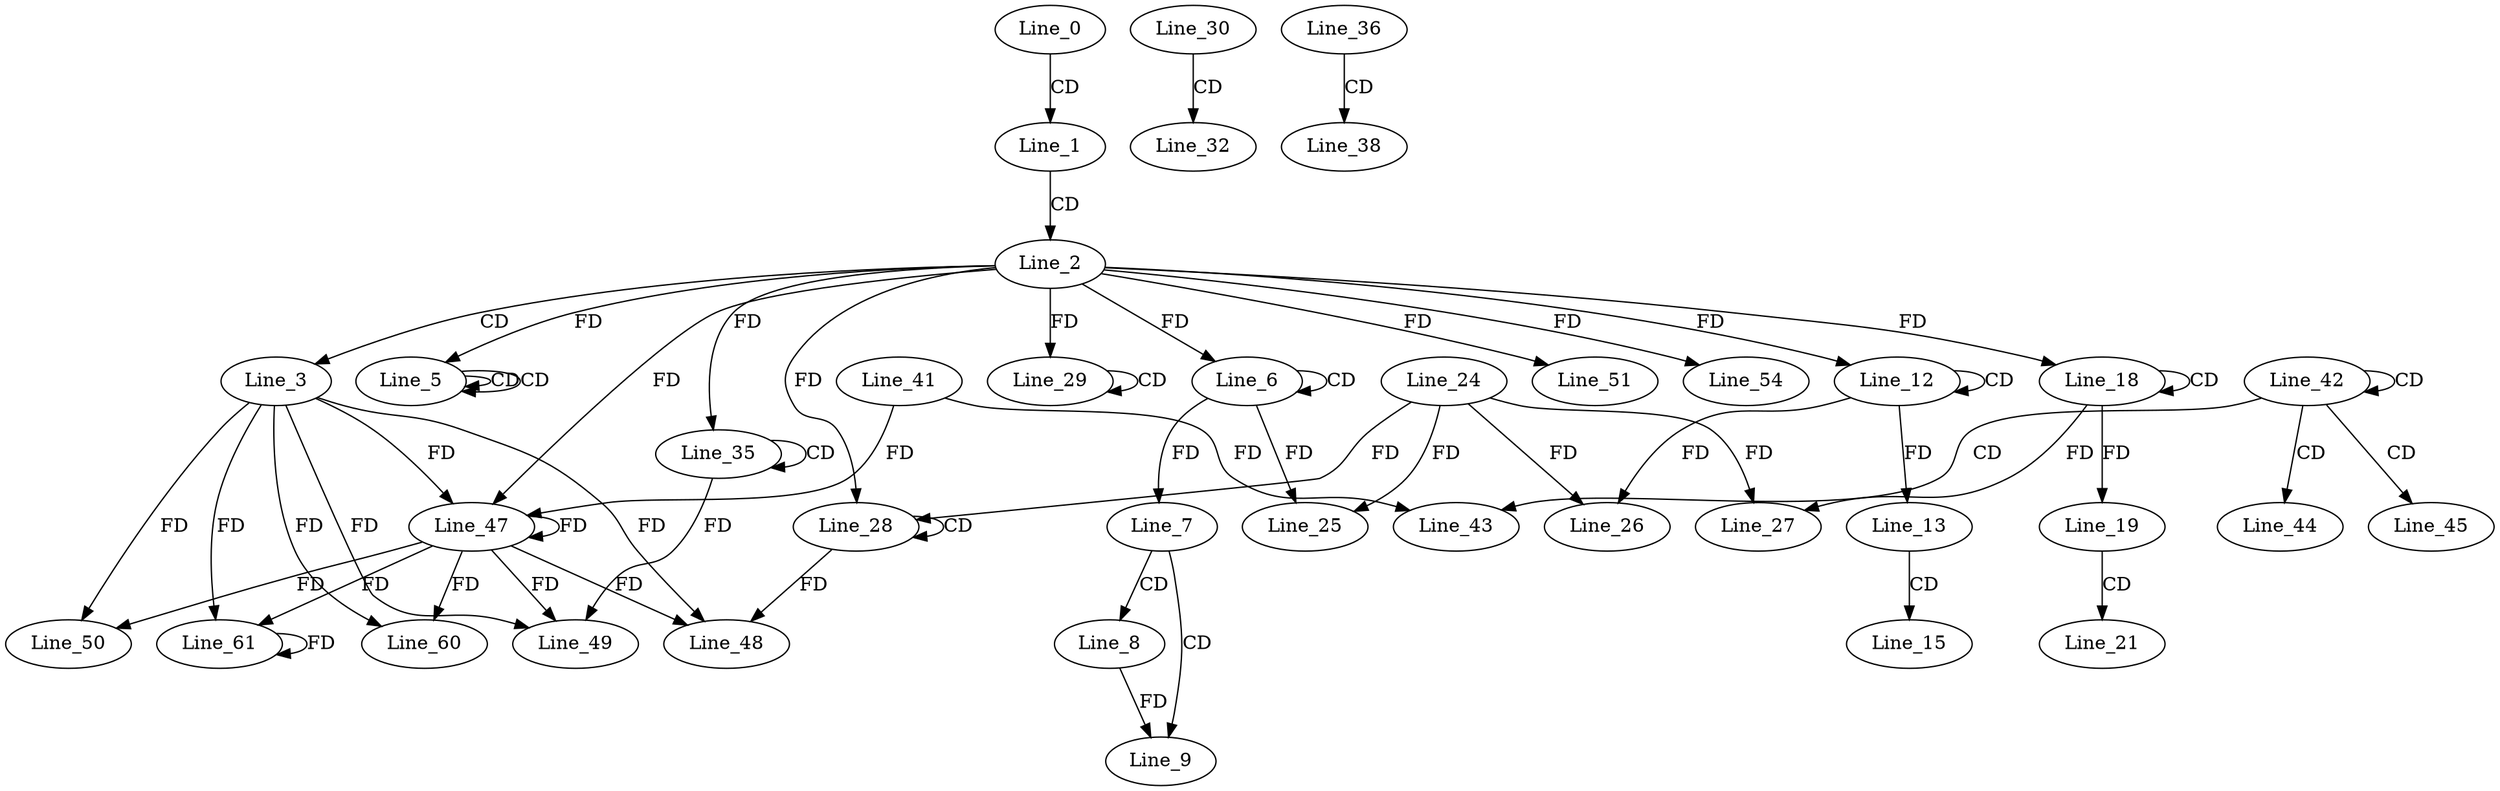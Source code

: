 digraph G {
  Line_0;
  Line_1;
  Line_2;
  Line_3;
  Line_5;
  Line_5;
  Line_5;
  Line_5;
  Line_6;
  Line_6;
  Line_7;
  Line_8;
  Line_9;
  Line_12;
  Line_12;
  Line_13;
  Line_15;
  Line_18;
  Line_18;
  Line_19;
  Line_21;
  Line_24;
  Line_25;
  Line_26;
  Line_27;
  Line_28;
  Line_28;
  Line_29;
  Line_29;
  Line_30;
  Line_32;
  Line_35;
  Line_35;
  Line_36;
  Line_38;
  Line_42;
  Line_42;
  Line_43;
  Line_41;
  Line_44;
  Line_45;
  Line_47;
  Line_47;
  Line_48;
  Line_49;
  Line_50;
  Line_51;
  Line_54;
  Line_60;
  Line_61;
  Line_0 -> Line_1 [ label="CD" ];
  Line_1 -> Line_2 [ label="CD" ];
  Line_2 -> Line_3 [ label="CD" ];
  Line_5 -> Line_5 [ label="CD" ];
  Line_5 -> Line_5 [ label="CD" ];
  Line_2 -> Line_5 [ label="FD" ];
  Line_6 -> Line_6 [ label="CD" ];
  Line_2 -> Line_6 [ label="FD" ];
  Line_6 -> Line_7 [ label="FD" ];
  Line_7 -> Line_8 [ label="CD" ];
  Line_7 -> Line_9 [ label="CD" ];
  Line_8 -> Line_9 [ label="FD" ];
  Line_12 -> Line_12 [ label="CD" ];
  Line_2 -> Line_12 [ label="FD" ];
  Line_12 -> Line_13 [ label="FD" ];
  Line_13 -> Line_15 [ label="CD" ];
  Line_18 -> Line_18 [ label="CD" ];
  Line_2 -> Line_18 [ label="FD" ];
  Line_18 -> Line_19 [ label="FD" ];
  Line_19 -> Line_21 [ label="CD" ];
  Line_24 -> Line_25 [ label="FD" ];
  Line_6 -> Line_25 [ label="FD" ];
  Line_24 -> Line_26 [ label="FD" ];
  Line_12 -> Line_26 [ label="FD" ];
  Line_24 -> Line_27 [ label="FD" ];
  Line_18 -> Line_27 [ label="FD" ];
  Line_28 -> Line_28 [ label="CD" ];
  Line_2 -> Line_28 [ label="FD" ];
  Line_24 -> Line_28 [ label="FD" ];
  Line_29 -> Line_29 [ label="CD" ];
  Line_2 -> Line_29 [ label="FD" ];
  Line_30 -> Line_32 [ label="CD" ];
  Line_35 -> Line_35 [ label="CD" ];
  Line_2 -> Line_35 [ label="FD" ];
  Line_36 -> Line_38 [ label="CD" ];
  Line_42 -> Line_42 [ label="CD" ];
  Line_42 -> Line_43 [ label="CD" ];
  Line_41 -> Line_43 [ label="FD" ];
  Line_42 -> Line_44 [ label="CD" ];
  Line_42 -> Line_45 [ label="CD" ];
  Line_3 -> Line_47 [ label="FD" ];
  Line_47 -> Line_47 [ label="FD" ];
  Line_2 -> Line_47 [ label="FD" ];
  Line_41 -> Line_47 [ label="FD" ];
  Line_3 -> Line_48 [ label="FD" ];
  Line_47 -> Line_48 [ label="FD" ];
  Line_28 -> Line_48 [ label="FD" ];
  Line_3 -> Line_49 [ label="FD" ];
  Line_47 -> Line_49 [ label="FD" ];
  Line_35 -> Line_49 [ label="FD" ];
  Line_3 -> Line_50 [ label="FD" ];
  Line_47 -> Line_50 [ label="FD" ];
  Line_2 -> Line_51 [ label="FD" ];
  Line_2 -> Line_54 [ label="FD" ];
  Line_3 -> Line_60 [ label="FD" ];
  Line_47 -> Line_60 [ label="FD" ];
  Line_3 -> Line_61 [ label="FD" ];
  Line_47 -> Line_61 [ label="FD" ];
  Line_61 -> Line_61 [ label="FD" ];
}
